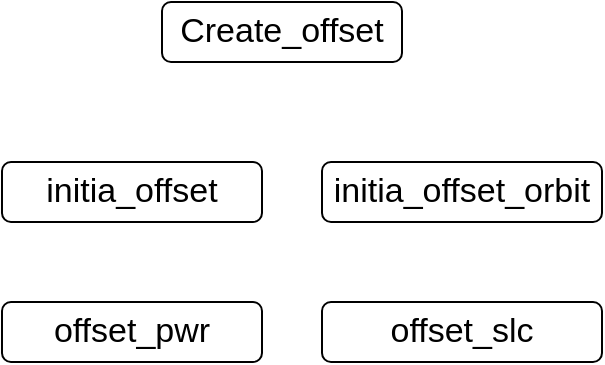 <mxfile version="24.2.1" type="github">
  <diagram name="第 1 页" id="VQlLVVEh_9yDNDtm41Op">
    <mxGraphModel dx="1562" dy="858" grid="1" gridSize="10" guides="1" tooltips="1" connect="1" arrows="1" fold="1" page="1" pageScale="1" pageWidth="827" pageHeight="1169" math="0" shadow="0">
      <root>
        <mxCell id="0" />
        <mxCell id="1" parent="0" />
        <mxCell id="1B1jNuH1V2nCJGsBXYNe-1" value="&lt;font style=&quot;font-size: 17px;&quot;&gt;Create_offset&lt;/font&gt;" style="rounded=1;whiteSpace=wrap;html=1;" vertex="1" parent="1">
          <mxGeometry x="110" y="230" width="120" height="30" as="geometry" />
        </mxCell>
        <mxCell id="1B1jNuH1V2nCJGsBXYNe-2" value="&lt;span style=&quot;font-size: 17px;&quot;&gt;initia_offset&lt;/span&gt;" style="rounded=1;whiteSpace=wrap;html=1;" vertex="1" parent="1">
          <mxGeometry x="30" y="310" width="130" height="30" as="geometry" />
        </mxCell>
        <mxCell id="1B1jNuH1V2nCJGsBXYNe-3" value="&lt;span style=&quot;font-size: 17px;&quot;&gt;offset_pwr&lt;/span&gt;" style="rounded=1;whiteSpace=wrap;html=1;" vertex="1" parent="1">
          <mxGeometry x="30" y="380" width="130" height="30" as="geometry" />
        </mxCell>
        <mxCell id="1B1jNuH1V2nCJGsBXYNe-5" value="&lt;span style=&quot;font-size: 17px;&quot;&gt;initia_offset_orbit&lt;/span&gt;" style="rounded=1;whiteSpace=wrap;html=1;" vertex="1" parent="1">
          <mxGeometry x="190" y="310" width="140" height="30" as="geometry" />
        </mxCell>
        <mxCell id="1B1jNuH1V2nCJGsBXYNe-6" value="&lt;span style=&quot;font-size: 17px;&quot;&gt;offset_slc&lt;/span&gt;" style="rounded=1;whiteSpace=wrap;html=1;" vertex="1" parent="1">
          <mxGeometry x="190" y="380" width="140" height="30" as="geometry" />
        </mxCell>
      </root>
    </mxGraphModel>
  </diagram>
</mxfile>
